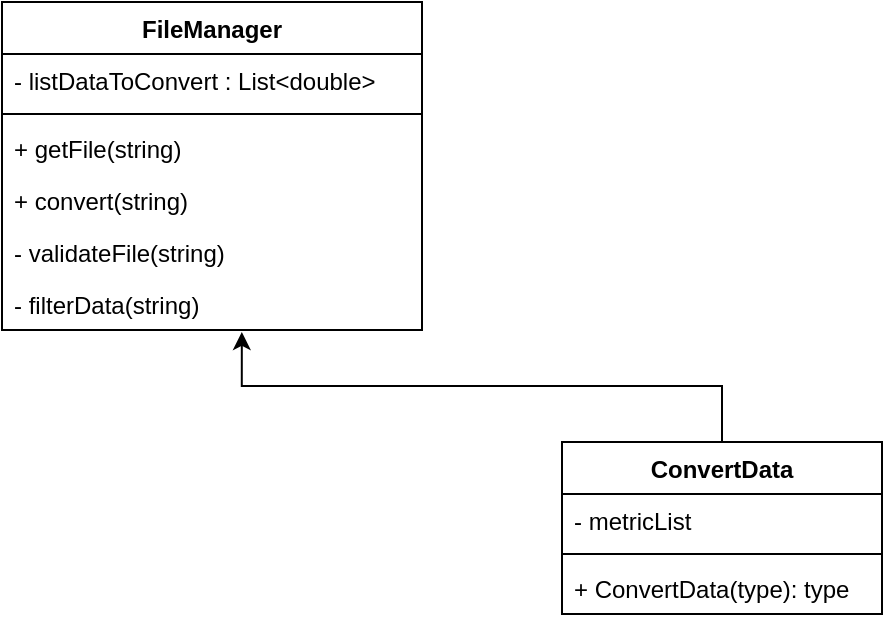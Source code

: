 <mxfile version="10.9.0" type="github"><diagram id="GjX2Q8EPJBl4aMVSbJgs" name="Page-1"><mxGraphModel dx="840" dy="481" grid="1" gridSize="10" guides="1" tooltips="1" connect="1" arrows="1" fold="1" page="1" pageScale="1" pageWidth="850" pageHeight="1100" math="0" shadow="0"><root><mxCell id="0"/><mxCell id="1" parent="0"/><mxCell id="MDLJgjCvjlUJZV9xKV5b-1" value="FileManager" style="swimlane;fontStyle=1;align=center;verticalAlign=top;childLayout=stackLayout;horizontal=1;startSize=26;horizontalStack=0;resizeParent=1;resizeParentMax=0;resizeLast=0;collapsible=1;marginBottom=0;" vertex="1" parent="1"><mxGeometry x="200" y="130" width="210" height="164" as="geometry"/></mxCell><mxCell id="MDLJgjCvjlUJZV9xKV5b-2" value="- listDataToConvert : List&lt;double&gt;" style="text;strokeColor=none;fillColor=none;align=left;verticalAlign=top;spacingLeft=4;spacingRight=4;overflow=hidden;rotatable=0;points=[[0,0.5],[1,0.5]];portConstraint=eastwest;" vertex="1" parent="MDLJgjCvjlUJZV9xKV5b-1"><mxGeometry y="26" width="210" height="26" as="geometry"/></mxCell><mxCell id="MDLJgjCvjlUJZV9xKV5b-3" value="" style="line;strokeWidth=1;fillColor=none;align=left;verticalAlign=middle;spacingTop=-1;spacingLeft=3;spacingRight=3;rotatable=0;labelPosition=right;points=[];portConstraint=eastwest;" vertex="1" parent="MDLJgjCvjlUJZV9xKV5b-1"><mxGeometry y="52" width="210" height="8" as="geometry"/></mxCell><mxCell id="MDLJgjCvjlUJZV9xKV5b-4" value="+ getFile(string)&#xA;" style="text;strokeColor=none;fillColor=none;align=left;verticalAlign=top;spacingLeft=4;spacingRight=4;overflow=hidden;rotatable=0;points=[[0,0.5],[1,0.5]];portConstraint=eastwest;" vertex="1" parent="MDLJgjCvjlUJZV9xKV5b-1"><mxGeometry y="60" width="210" height="26" as="geometry"/></mxCell><mxCell id="MDLJgjCvjlUJZV9xKV5b-8" value="+ convert(string)&#xA;" style="text;strokeColor=none;fillColor=none;align=left;verticalAlign=top;spacingLeft=4;spacingRight=4;overflow=hidden;rotatable=0;points=[[0,0.5],[1,0.5]];portConstraint=eastwest;" vertex="1" parent="MDLJgjCvjlUJZV9xKV5b-1"><mxGeometry y="86" width="210" height="26" as="geometry"/></mxCell><mxCell id="MDLJgjCvjlUJZV9xKV5b-6" value="- validateFile(string)&#xA;" style="text;strokeColor=none;fillColor=none;align=left;verticalAlign=top;spacingLeft=4;spacingRight=4;overflow=hidden;rotatable=0;points=[[0,0.5],[1,0.5]];portConstraint=eastwest;" vertex="1" parent="MDLJgjCvjlUJZV9xKV5b-1"><mxGeometry y="112" width="210" height="26" as="geometry"/></mxCell><mxCell id="MDLJgjCvjlUJZV9xKV5b-7" value="- filterData(string)&#xA;" style="text;strokeColor=none;fillColor=none;align=left;verticalAlign=top;spacingLeft=4;spacingRight=4;overflow=hidden;rotatable=0;points=[[0,0.5],[1,0.5]];portConstraint=eastwest;" vertex="1" parent="MDLJgjCvjlUJZV9xKV5b-1"><mxGeometry y="138" width="210" height="26" as="geometry"/></mxCell><mxCell id="MDLJgjCvjlUJZV9xKV5b-13" style="edgeStyle=orthogonalEdgeStyle;rounded=0;orthogonalLoop=1;jettySize=auto;html=1;entryX=0.571;entryY=1.038;entryDx=0;entryDy=0;entryPerimeter=0;" edge="1" parent="1" source="MDLJgjCvjlUJZV9xKV5b-9" target="MDLJgjCvjlUJZV9xKV5b-7"><mxGeometry relative="1" as="geometry"/></mxCell><mxCell id="MDLJgjCvjlUJZV9xKV5b-9" value="ConvertData" style="swimlane;fontStyle=1;align=center;verticalAlign=top;childLayout=stackLayout;horizontal=1;startSize=26;horizontalStack=0;resizeParent=1;resizeParentMax=0;resizeLast=0;collapsible=1;marginBottom=0;" vertex="1" parent="1"><mxGeometry x="480" y="350" width="160" height="86" as="geometry"/></mxCell><mxCell id="MDLJgjCvjlUJZV9xKV5b-10" value="- metricList" style="text;strokeColor=none;fillColor=none;align=left;verticalAlign=top;spacingLeft=4;spacingRight=4;overflow=hidden;rotatable=0;points=[[0,0.5],[1,0.5]];portConstraint=eastwest;" vertex="1" parent="MDLJgjCvjlUJZV9xKV5b-9"><mxGeometry y="26" width="160" height="26" as="geometry"/></mxCell><mxCell id="MDLJgjCvjlUJZV9xKV5b-11" value="" style="line;strokeWidth=1;fillColor=none;align=left;verticalAlign=middle;spacingTop=-1;spacingLeft=3;spacingRight=3;rotatable=0;labelPosition=right;points=[];portConstraint=eastwest;" vertex="1" parent="MDLJgjCvjlUJZV9xKV5b-9"><mxGeometry y="52" width="160" height="8" as="geometry"/></mxCell><mxCell id="MDLJgjCvjlUJZV9xKV5b-12" value="+ ConvertData(type): type" style="text;strokeColor=none;fillColor=none;align=left;verticalAlign=top;spacingLeft=4;spacingRight=4;overflow=hidden;rotatable=0;points=[[0,0.5],[1,0.5]];portConstraint=eastwest;" vertex="1" parent="MDLJgjCvjlUJZV9xKV5b-9"><mxGeometry y="60" width="160" height="26" as="geometry"/></mxCell></root></mxGraphModel></diagram></mxfile>